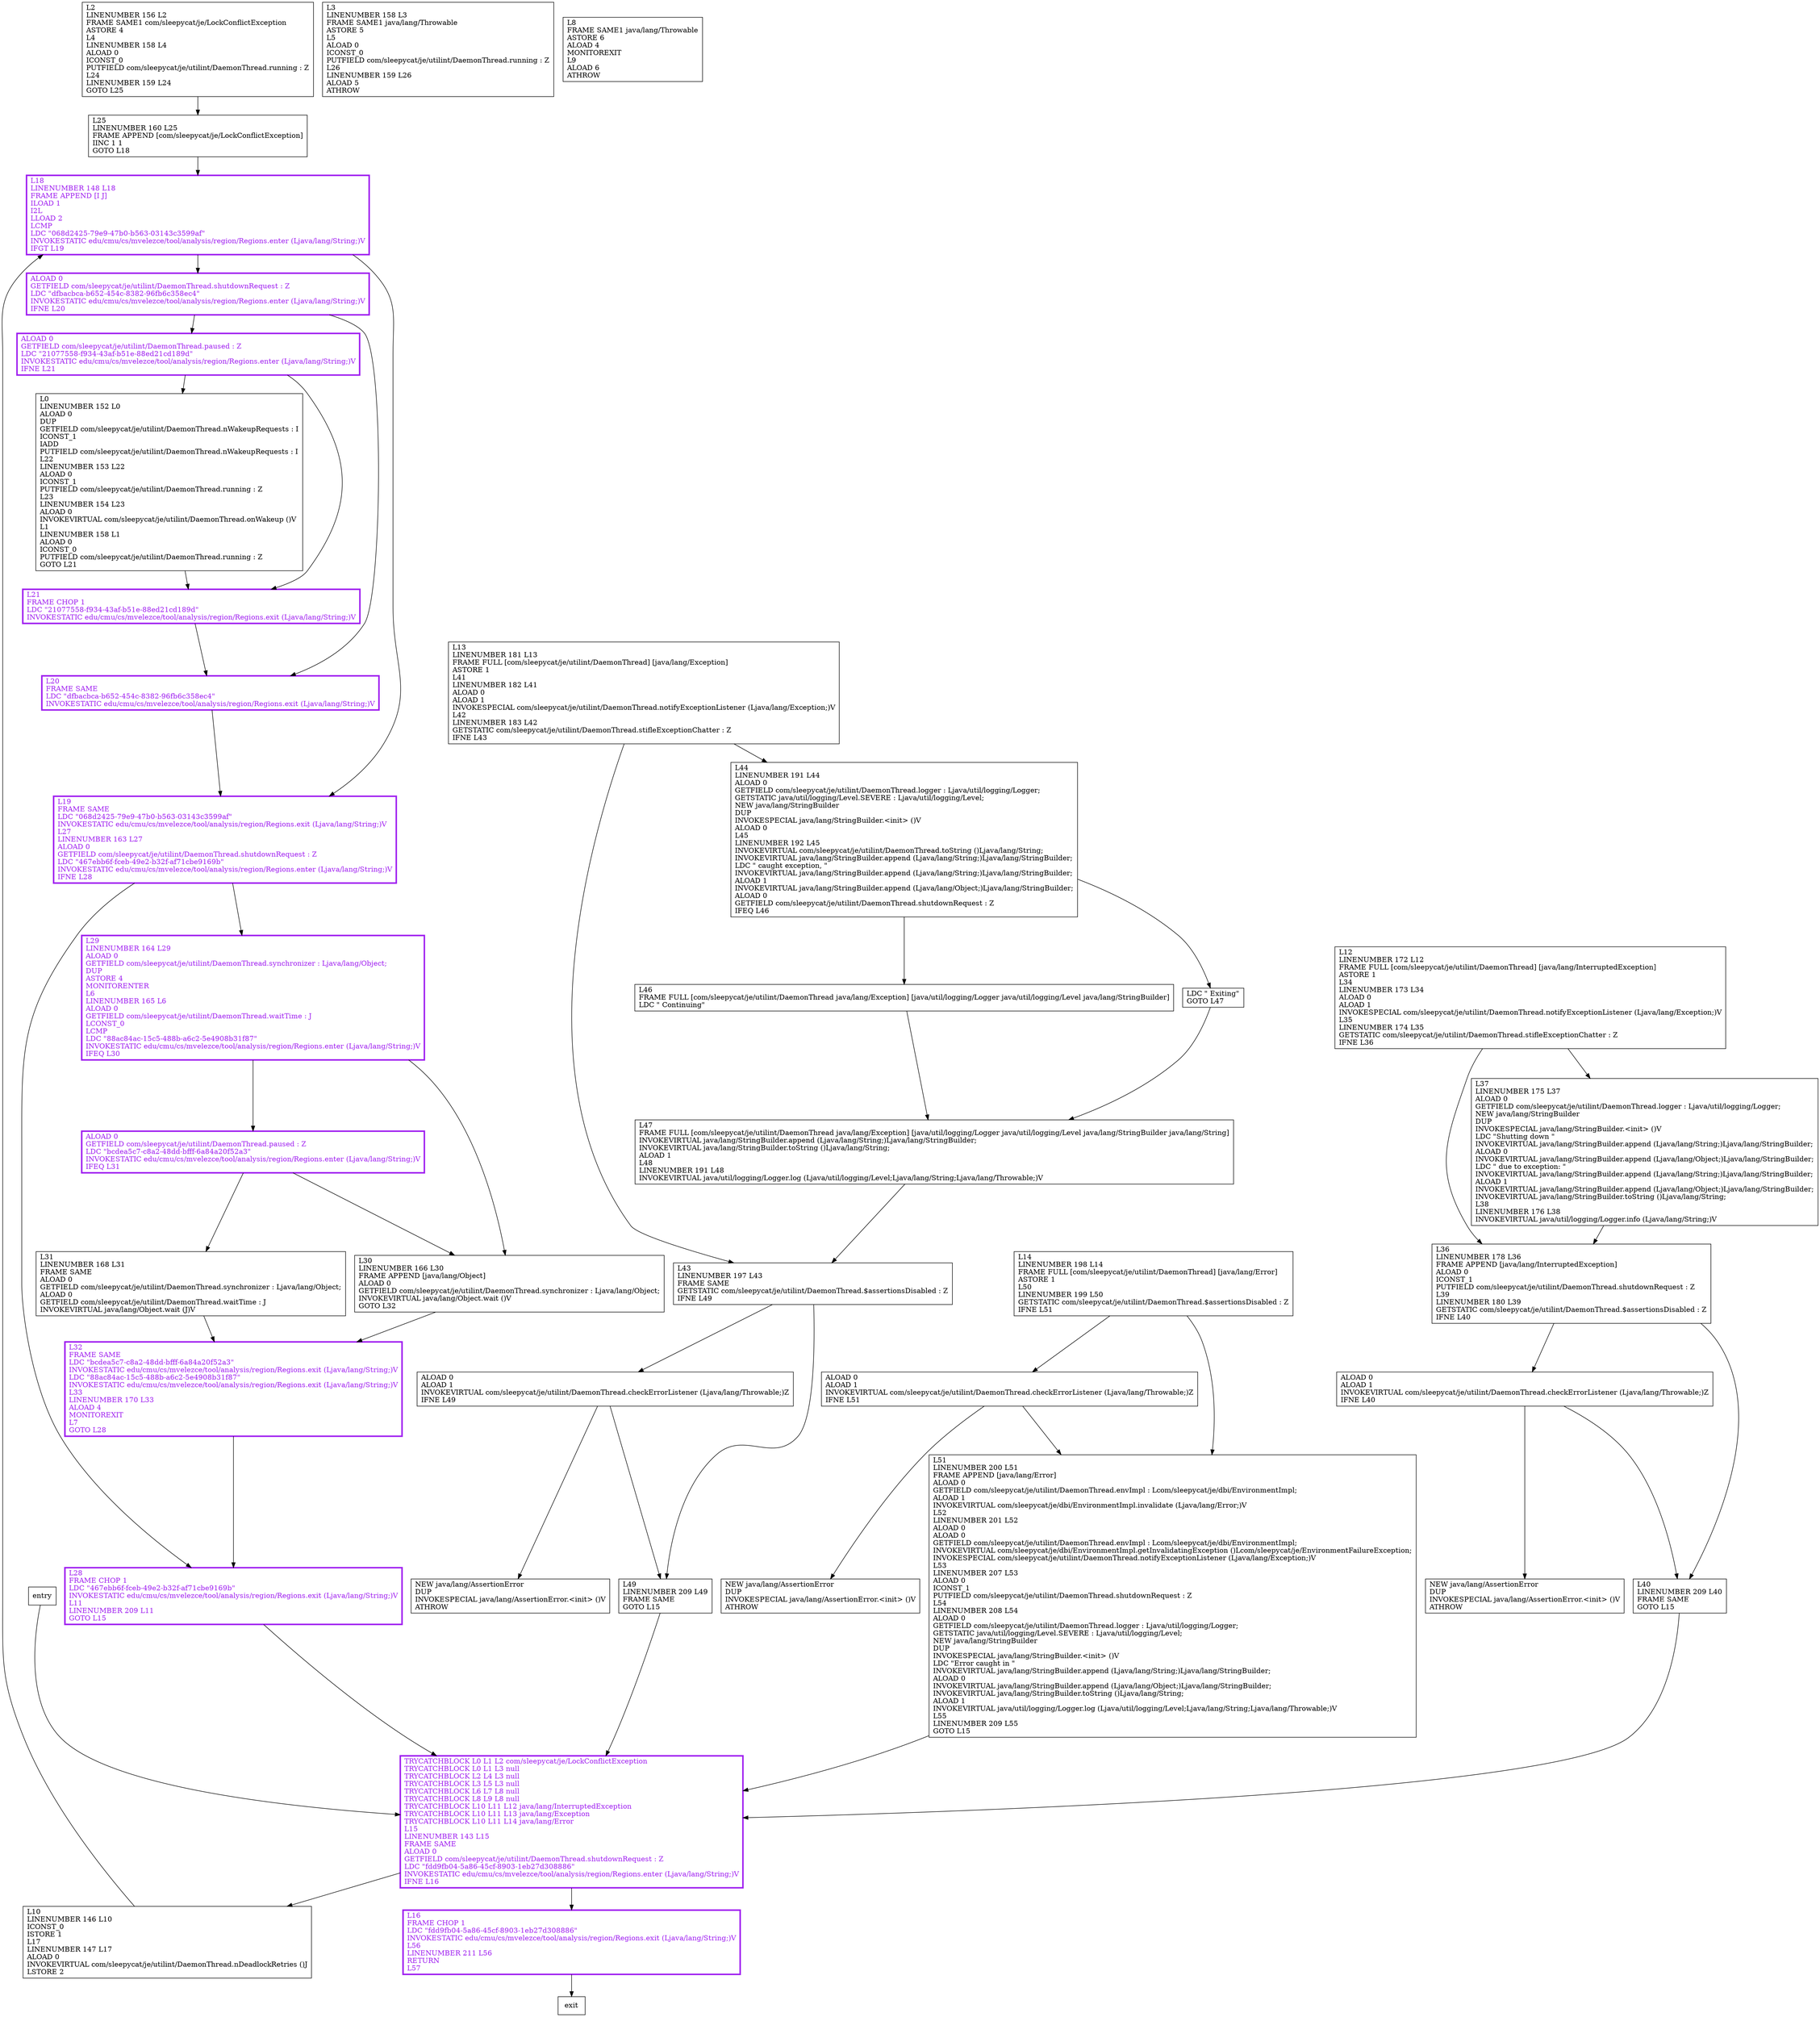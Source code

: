 digraph run {
node [shape=record];
311435884 [label="L2\lLINENUMBER 156 L2\lFRAME SAME1 com/sleepycat/je/LockConflictException\lASTORE 4\lL4\lLINENUMBER 158 L4\lALOAD 0\lICONST_0\lPUTFIELD com/sleepycat/je/utilint/DaemonThread.running : Z\lL24\lLINENUMBER 159 L24\lGOTO L25\l"];
76159040 [label="L25\lLINENUMBER 160 L25\lFRAME APPEND [com/sleepycat/je/LockConflictException]\lIINC 1 1\lGOTO L18\l"];
1643910459 [label="L12\lLINENUMBER 172 L12\lFRAME FULL [com/sleepycat/je/utilint/DaemonThread] [java/lang/InterruptedException]\lASTORE 1\lL34\lLINENUMBER 173 L34\lALOAD 0\lALOAD 1\lINVOKESPECIAL com/sleepycat/je/utilint/DaemonThread.notifyExceptionListener (Ljava/lang/Exception;)V\lL35\lLINENUMBER 174 L35\lGETSTATIC com/sleepycat/je/utilint/DaemonThread.stifleExceptionChatter : Z\lIFNE L36\l"];
1816022416 [label="L46\lFRAME FULL [com/sleepycat/je/utilint/DaemonThread java/lang/Exception] [java/util/logging/Logger java/util/logging/Level java/lang/StringBuilder]\lLDC \" Continuing\"\l"];
2026469336 [label="ALOAD 0\lALOAD 1\lINVOKEVIRTUAL com/sleepycat/je/utilint/DaemonThread.checkErrorListener (Ljava/lang/Throwable;)Z\lIFNE L40\l"];
212168974 [label="L18\lLINENUMBER 148 L18\lFRAME APPEND [I J]\lILOAD 1\lI2L\lLLOAD 2\lLCMP\lLDC \"068d2425-79e9-47b0-b563-03143c3599af\"\lINVOKESTATIC edu/cmu/cs/mvelezce/tool/analysis/region/Regions.enter (Ljava/lang/String;)V\lIFGT L19\l"];
278617151 [label="LDC \" Exiting\"\lGOTO L47\l"];
374100259 [label="L30\lLINENUMBER 166 L30\lFRAME APPEND [java/lang/Object]\lALOAD 0\lGETFIELD com/sleepycat/je/utilint/DaemonThread.synchronizer : Ljava/lang/Object;\lINVOKEVIRTUAL java/lang/Object.wait ()V\lGOTO L32\l"];
330115926 [label="L32\lFRAME SAME\lLDC \"bcdea5c7-c8a2-48dd-bfff-6a84a20f52a3\"\lINVOKESTATIC edu/cmu/cs/mvelezce/tool/analysis/region/Regions.exit (Ljava/lang/String;)V\lLDC \"88ac84ac-15c5-488b-a6c2-5e4908b31f87\"\lINVOKESTATIC edu/cmu/cs/mvelezce/tool/analysis/region/Regions.exit (Ljava/lang/String;)V\lL33\lLINENUMBER 170 L33\lALOAD 4\lMONITOREXIT\lL7\lGOTO L28\l"];
95878652 [label="ALOAD 0\lALOAD 1\lINVOKEVIRTUAL com/sleepycat/je/utilint/DaemonThread.checkErrorListener (Ljava/lang/Throwable;)Z\lIFNE L49\l"];
1366702552 [label="L31\lLINENUMBER 168 L31\lFRAME SAME\lALOAD 0\lGETFIELD com/sleepycat/je/utilint/DaemonThread.synchronizer : Ljava/lang/Object;\lALOAD 0\lGETFIELD com/sleepycat/je/utilint/DaemonThread.waitTime : J\lINVOKEVIRTUAL java/lang/Object.wait (J)V\l"];
108008139 [label="ALOAD 0\lGETFIELD com/sleepycat/je/utilint/DaemonThread.paused : Z\lLDC \"bcdea5c7-c8a2-48dd-bfff-6a84a20f52a3\"\lINVOKESTATIC edu/cmu/cs/mvelezce/tool/analysis/region/Regions.enter (Ljava/lang/String;)V\lIFEQ L31\l"];
2142877006 [label="L43\lLINENUMBER 197 L43\lFRAME SAME\lGETSTATIC com/sleepycat/je/utilint/DaemonThread.$assertionsDisabled : Z\lIFNE L49\l"];
1091605735 [label="ALOAD 0\lGETFIELD com/sleepycat/je/utilint/DaemonThread.shutdownRequest : Z\lLDC \"dfbacbca-b652-454c-8382-96fb6c358ec4\"\lINVOKESTATIC edu/cmu/cs/mvelezce/tool/analysis/region/Regions.enter (Ljava/lang/String;)V\lIFNE L20\l"];
1928619247 [label="L0\lLINENUMBER 152 L0\lALOAD 0\lDUP\lGETFIELD com/sleepycat/je/utilint/DaemonThread.nWakeupRequests : I\lICONST_1\lIADD\lPUTFIELD com/sleepycat/je/utilint/DaemonThread.nWakeupRequests : I\lL22\lLINENUMBER 153 L22\lALOAD 0\lICONST_1\lPUTFIELD com/sleepycat/je/utilint/DaemonThread.running : Z\lL23\lLINENUMBER 154 L23\lALOAD 0\lINVOKEVIRTUAL com/sleepycat/je/utilint/DaemonThread.onWakeup ()V\lL1\lLINENUMBER 158 L1\lALOAD 0\lICONST_0\lPUTFIELD com/sleepycat/je/utilint/DaemonThread.running : Z\lGOTO L21\l"];
1586475919 [label="L16\lFRAME CHOP 1\lLDC \"fdd9fb04-5a86-45cf-8903-1eb27d308886\"\lINVOKESTATIC edu/cmu/cs/mvelezce/tool/analysis/region/Regions.exit (Ljava/lang/String;)V\lL56\lLINENUMBER 211 L56\lRETURN\lL57\l"];
469398039 [label="L49\lLINENUMBER 209 L49\lFRAME SAME\lGOTO L15\l"];
1505427913 [label="NEW java/lang/AssertionError\lDUP\lINVOKESPECIAL java/lang/AssertionError.\<init\> ()V\lATHROW\l"];
1371587111 [label="L29\lLINENUMBER 164 L29\lALOAD 0\lGETFIELD com/sleepycat/je/utilint/DaemonThread.synchronizer : Ljava/lang/Object;\lDUP\lASTORE 4\lMONITORENTER\lL6\lLINENUMBER 165 L6\lALOAD 0\lGETFIELD com/sleepycat/je/utilint/DaemonThread.waitTime : J\lLCONST_0\lLCMP\lLDC \"88ac84ac-15c5-488b-a6c2-5e4908b31f87\"\lINVOKESTATIC edu/cmu/cs/mvelezce/tool/analysis/region/Regions.enter (Ljava/lang/String;)V\lIFEQ L30\l"];
4333020 [label="L3\lLINENUMBER 158 L3\lFRAME SAME1 java/lang/Throwable\lASTORE 5\lL5\lALOAD 0\lICONST_0\lPUTFIELD com/sleepycat/je/utilint/DaemonThread.running : Z\lL26\lLINENUMBER 159 L26\lALOAD 5\lATHROW\l"];
1283291862 [label="L44\lLINENUMBER 191 L44\lALOAD 0\lGETFIELD com/sleepycat/je/utilint/DaemonThread.logger : Ljava/util/logging/Logger;\lGETSTATIC java/util/logging/Level.SEVERE : Ljava/util/logging/Level;\lNEW java/lang/StringBuilder\lDUP\lINVOKESPECIAL java/lang/StringBuilder.\<init\> ()V\lALOAD 0\lL45\lLINENUMBER 192 L45\lINVOKEVIRTUAL com/sleepycat/je/utilint/DaemonThread.toString ()Ljava/lang/String;\lINVOKEVIRTUAL java/lang/StringBuilder.append (Ljava/lang/String;)Ljava/lang/StringBuilder;\lLDC \" caught exception, \"\lINVOKEVIRTUAL java/lang/StringBuilder.append (Ljava/lang/String;)Ljava/lang/StringBuilder;\lALOAD 1\lINVOKEVIRTUAL java/lang/StringBuilder.append (Ljava/lang/Object;)Ljava/lang/StringBuilder;\lALOAD 0\lGETFIELD com/sleepycat/je/utilint/DaemonThread.shutdownRequest : Z\lIFEQ L46\l"];
658733773 [label="L14\lLINENUMBER 198 L14\lFRAME FULL [com/sleepycat/je/utilint/DaemonThread] [java/lang/Error]\lASTORE 1\lL50\lLINENUMBER 199 L50\lGETSTATIC com/sleepycat/je/utilint/DaemonThread.$assertionsDisabled : Z\lIFNE L51\l"];
1160410330 [label="ALOAD 0\lGETFIELD com/sleepycat/je/utilint/DaemonThread.paused : Z\lLDC \"21077558-f934-43af-b51e-88ed21cd189d\"\lINVOKESTATIC edu/cmu/cs/mvelezce/tool/analysis/region/Regions.enter (Ljava/lang/String;)V\lIFNE L21\l"];
1485134688 [label="L19\lFRAME SAME\lLDC \"068d2425-79e9-47b0-b563-03143c3599af\"\lINVOKESTATIC edu/cmu/cs/mvelezce/tool/analysis/region/Regions.exit (Ljava/lang/String;)V\lL27\lLINENUMBER 163 L27\lALOAD 0\lGETFIELD com/sleepycat/je/utilint/DaemonThread.shutdownRequest : Z\lLDC \"467ebb6f-fceb-49e2-b32f-af71cbe9169b\"\lINVOKESTATIC edu/cmu/cs/mvelezce/tool/analysis/region/Regions.enter (Ljava/lang/String;)V\lIFNE L28\l"];
1112545585 [label="L28\lFRAME CHOP 1\lLDC \"467ebb6f-fceb-49e2-b32f-af71cbe9169b\"\lINVOKESTATIC edu/cmu/cs/mvelezce/tool/analysis/region/Regions.exit (Ljava/lang/String;)V\lL11\lLINENUMBER 209 L11\lGOTO L15\l"];
1654674561 [label="L20\lFRAME SAME\lLDC \"dfbacbca-b652-454c-8382-96fb6c358ec4\"\lINVOKESTATIC edu/cmu/cs/mvelezce/tool/analysis/region/Regions.exit (Ljava/lang/String;)V\l"];
1070425909 [label="TRYCATCHBLOCK L0 L1 L2 com/sleepycat/je/LockConflictException\lTRYCATCHBLOCK L0 L1 L3 null\lTRYCATCHBLOCK L2 L4 L3 null\lTRYCATCHBLOCK L3 L5 L3 null\lTRYCATCHBLOCK L6 L7 L8 null\lTRYCATCHBLOCK L8 L9 L8 null\lTRYCATCHBLOCK L10 L11 L12 java/lang/InterruptedException\lTRYCATCHBLOCK L10 L11 L13 java/lang/Exception\lTRYCATCHBLOCK L10 L11 L14 java/lang/Error\lL15\lLINENUMBER 143 L15\lFRAME SAME\lALOAD 0\lGETFIELD com/sleepycat/je/utilint/DaemonThread.shutdownRequest : Z\lLDC \"fdd9fb04-5a86-45cf-8903-1eb27d308886\"\lINVOKESTATIC edu/cmu/cs/mvelezce/tool/analysis/region/Regions.enter (Ljava/lang/String;)V\lIFNE L16\l"];
1560975548 [label="ALOAD 0\lALOAD 1\lINVOKEVIRTUAL com/sleepycat/je/utilint/DaemonThread.checkErrorListener (Ljava/lang/Throwable;)Z\lIFNE L51\l"];
354958020 [label="L51\lLINENUMBER 200 L51\lFRAME APPEND [java/lang/Error]\lALOAD 0\lGETFIELD com/sleepycat/je/utilint/DaemonThread.envImpl : Lcom/sleepycat/je/dbi/EnvironmentImpl;\lALOAD 1\lINVOKEVIRTUAL com/sleepycat/je/dbi/EnvironmentImpl.invalidate (Ljava/lang/Error;)V\lL52\lLINENUMBER 201 L52\lALOAD 0\lALOAD 0\lGETFIELD com/sleepycat/je/utilint/DaemonThread.envImpl : Lcom/sleepycat/je/dbi/EnvironmentImpl;\lINVOKEVIRTUAL com/sleepycat/je/dbi/EnvironmentImpl.getInvalidatingException ()Lcom/sleepycat/je/EnvironmentFailureException;\lINVOKESPECIAL com/sleepycat/je/utilint/DaemonThread.notifyExceptionListener (Ljava/lang/Exception;)V\lL53\lLINENUMBER 207 L53\lALOAD 0\lICONST_1\lPUTFIELD com/sleepycat/je/utilint/DaemonThread.shutdownRequest : Z\lL54\lLINENUMBER 208 L54\lALOAD 0\lGETFIELD com/sleepycat/je/utilint/DaemonThread.logger : Ljava/util/logging/Logger;\lGETSTATIC java/util/logging/Level.SEVERE : Ljava/util/logging/Level;\lNEW java/lang/StringBuilder\lDUP\lINVOKESPECIAL java/lang/StringBuilder.\<init\> ()V\lLDC \"Error caught in \"\lINVOKEVIRTUAL java/lang/StringBuilder.append (Ljava/lang/String;)Ljava/lang/StringBuilder;\lALOAD 0\lINVOKEVIRTUAL java/lang/StringBuilder.append (Ljava/lang/Object;)Ljava/lang/StringBuilder;\lINVOKEVIRTUAL java/lang/StringBuilder.toString ()Ljava/lang/String;\lALOAD 1\lINVOKEVIRTUAL java/util/logging/Logger.log (Ljava/util/logging/Level;Ljava/lang/String;Ljava/lang/Throwable;)V\lL55\lLINENUMBER 209 L55\lGOTO L15\l"];
1527737732 [label="NEW java/lang/AssertionError\lDUP\lINVOKESPECIAL java/lang/AssertionError.\<init\> ()V\lATHROW\l"];
574261415 [label="L47\lFRAME FULL [com/sleepycat/je/utilint/DaemonThread java/lang/Exception] [java/util/logging/Logger java/util/logging/Level java/lang/StringBuilder java/lang/String]\lINVOKEVIRTUAL java/lang/StringBuilder.append (Ljava/lang/String;)Ljava/lang/StringBuilder;\lINVOKEVIRTUAL java/lang/StringBuilder.toString ()Ljava/lang/String;\lALOAD 1\lL48\lLINENUMBER 191 L48\lINVOKEVIRTUAL java/util/logging/Logger.log (Ljava/util/logging/Level;Ljava/lang/String;Ljava/lang/Throwable;)V\l"];
2040393757 [label="L40\lLINENUMBER 209 L40\lFRAME SAME\lGOTO L15\l"];
1754148959 [label="L10\lLINENUMBER 146 L10\lICONST_0\lISTORE 1\lL17\lLINENUMBER 147 L17\lALOAD 0\lINVOKEVIRTUAL com/sleepycat/je/utilint/DaemonThread.nDeadlockRetries ()J\lLSTORE 2\l"];
19154981 [label="L36\lLINENUMBER 178 L36\lFRAME APPEND [java/lang/InterruptedException]\lALOAD 0\lICONST_1\lPUTFIELD com/sleepycat/je/utilint/DaemonThread.shutdownRequest : Z\lL39\lLINENUMBER 180 L39\lGETSTATIC com/sleepycat/je/utilint/DaemonThread.$assertionsDisabled : Z\lIFNE L40\l"];
2066298060 [label="L37\lLINENUMBER 175 L37\lALOAD 0\lGETFIELD com/sleepycat/je/utilint/DaemonThread.logger : Ljava/util/logging/Logger;\lNEW java/lang/StringBuilder\lDUP\lINVOKESPECIAL java/lang/StringBuilder.\<init\> ()V\lLDC \"Shutting down \"\lINVOKEVIRTUAL java/lang/StringBuilder.append (Ljava/lang/String;)Ljava/lang/StringBuilder;\lALOAD 0\lINVOKEVIRTUAL java/lang/StringBuilder.append (Ljava/lang/Object;)Ljava/lang/StringBuilder;\lLDC \" due to exception: \"\lINVOKEVIRTUAL java/lang/StringBuilder.append (Ljava/lang/String;)Ljava/lang/StringBuilder;\lALOAD 1\lINVOKEVIRTUAL java/lang/StringBuilder.append (Ljava/lang/Object;)Ljava/lang/StringBuilder;\lINVOKEVIRTUAL java/lang/StringBuilder.toString ()Ljava/lang/String;\lL38\lLINENUMBER 176 L38\lINVOKEVIRTUAL java/util/logging/Logger.info (Ljava/lang/String;)V\l"];
1363853299 [label="NEW java/lang/AssertionError\lDUP\lINVOKESPECIAL java/lang/AssertionError.\<init\> ()V\lATHROW\l"];
1773321597 [label="L13\lLINENUMBER 181 L13\lFRAME FULL [com/sleepycat/je/utilint/DaemonThread] [java/lang/Exception]\lASTORE 1\lL41\lLINENUMBER 182 L41\lALOAD 0\lALOAD 1\lINVOKESPECIAL com/sleepycat/je/utilint/DaemonThread.notifyExceptionListener (Ljava/lang/Exception;)V\lL42\lLINENUMBER 183 L42\lGETSTATIC com/sleepycat/je/utilint/DaemonThread.stifleExceptionChatter : Z\lIFNE L43\l"];
923167044 [label="L21\lFRAME CHOP 1\lLDC \"21077558-f934-43af-b51e-88ed21cd189d\"\lINVOKESTATIC edu/cmu/cs/mvelezce/tool/analysis/region/Regions.exit (Ljava/lang/String;)V\l"];
1738323273 [label="L8\lFRAME SAME1 java/lang/Throwable\lASTORE 6\lALOAD 4\lMONITOREXIT\lL9\lALOAD 6\lATHROW\l"];
entry;
exit;
311435884 -> 76159040;
76159040 -> 212168974;
1643910459 -> 19154981;
1643910459 -> 2066298060;
1816022416 -> 574261415;
2026469336 -> 2040393757;
2026469336 -> 1527737732;
212168974 -> 1485134688;
212168974 -> 1091605735;
278617151 -> 574261415;
374100259 -> 330115926;
330115926 -> 1112545585;
95878652 -> 469398039;
95878652 -> 1363853299;
1366702552 -> 330115926;
108008139 -> 374100259;
108008139 -> 1366702552;
2142877006 -> 469398039;
2142877006 -> 95878652;
1091605735 -> 1160410330;
1091605735 -> 1654674561;
1928619247 -> 923167044;
1586475919 -> exit;
469398039 -> 1070425909;
1371587111 -> 374100259;
1371587111 -> 108008139;
1283291862 -> 1816022416;
1283291862 -> 278617151;
658733773 -> 1560975548;
658733773 -> 354958020;
1160410330 -> 1928619247;
1160410330 -> 923167044;
1485134688 -> 1112545585;
1485134688 -> 1371587111;
1112545585 -> 1070425909;
1654674561 -> 1485134688;
1070425909 -> 1754148959;
1070425909 -> 1586475919;
1560975548 -> 354958020;
1560975548 -> 1505427913;
354958020 -> 1070425909;
574261415 -> 2142877006;
entry -> 1070425909;
2040393757 -> 1070425909;
1754148959 -> 212168974;
19154981 -> 2040393757;
19154981 -> 2026469336;
2066298060 -> 19154981;
1773321597 -> 2142877006;
1773321597 -> 1283291862;
923167044 -> 1654674561;
1160410330[fontcolor="purple", penwidth=3, color="purple"];
1485134688[fontcolor="purple", penwidth=3, color="purple"];
1112545585[fontcolor="purple", penwidth=3, color="purple"];
1654674561[fontcolor="purple", penwidth=3, color="purple"];
1586475919[fontcolor="purple", penwidth=3, color="purple"];
1070425909[fontcolor="purple", penwidth=3, color="purple"];
212168974[fontcolor="purple", penwidth=3, color="purple"];
330115926[fontcolor="purple", penwidth=3, color="purple"];
1371587111[fontcolor="purple", penwidth=3, color="purple"];
108008139[fontcolor="purple", penwidth=3, color="purple"];
923167044[fontcolor="purple", penwidth=3, color="purple"];
1091605735[fontcolor="purple", penwidth=3, color="purple"];
}
